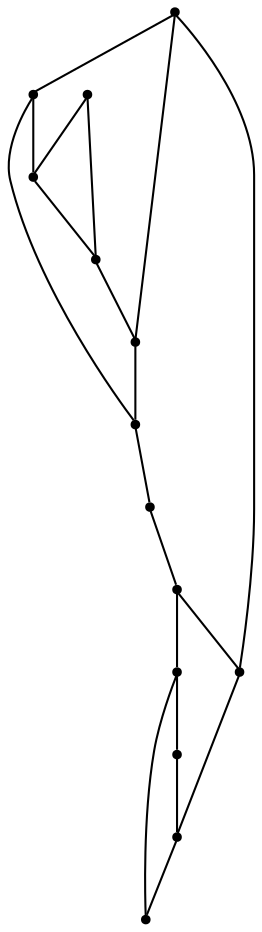 graph {
  node [shape=point,comment="{\"directed\":false,\"doi\":\"10.1007/978-3-030-04414-5_34\",\"figure\":\"3 (2)\"}"]

  v0 [pos="522.6582827412976,321.31516672703657"]
  v1 [pos="522.6582827412976,276.41695266923904"]
  v2 [pos="477.7594548310735,321.31516672703657"]
  v3 [pos="432.8606269208494,321.31516672703657"]
  v4 [pos="477.75945483107364,366.21363513538756"]
  v5 [pos="432.8606269208494,366.21363513538756"]
  v6 [pos="432.8606269208494,411.1118531674125"]
  v7 [pos="387.9617990106253,276.41695266923904"]
  v8 [pos="387.9617990106253,321.31516672703657"]
  v9 [pos="387.9617990106253,411.11185316741245"]
  v10 [pos="343.0630028946101,321.31516672703657"]
  v11 [pos="343.06300289461,366.21363513538756"]
  v12 [pos="298.1641749843859,321.31516672703657"]
  v13 [pos="253.2653391256096,321.31516672703657"]

  v0 -- v6 [id="-1",pos="522.6582827412976,321.31516672703657 522.6582588956411,411.11183329627545 522.6582588956411,411.11183329627545 522.6582588956411,411.11183329627545 432.8606269208494,411.1118531674125 432.8606269208494,411.1118531674125 432.8606269208494,411.1118531674125"]
  v13 -- v7 [id="-2",pos="253.2653391256096,321.31516672703657 253.26122177556366,276.41701625687745 253.26122177556366,276.41701625687745 253.26122177556366,276.41701625687745 387.9617990106253,276.41695266923904 387.9617990106253,276.41695266923904 387.9617990106253,276.41695266923904"]
  v13 -- v9 [id="-3",pos="253.2653391256096,321.31516672703657 253.265355022714,411.11183329627545 253.265355022714,411.11183329627545 253.265355022714,411.11183329627545 387.9617990106253,411.11185316741245 387.9617990106253,411.11185316741245 387.9617990106253,411.11185316741245"]
  v11 -- v12 [id="-4",pos="343.06300289461,366.21363513538756 298.16001789157895,366.2135715477492 298.16001789157895,366.2135715477492 298.16001789157895,366.2135715477492 298.1641749843859,321.31516672703657 298.1641749843859,321.31516672703657 298.1641749843859,321.31516672703657"]
  v10 -- v12 [id="-5",pos="343.0630028946101,321.31516672703657 298.1641749843859,321.31516672703657 298.1641749843859,321.31516672703657 298.1641749843859,321.31516672703657"]
  v9 -- v8 [id="-6",pos="387.9617990106253,411.11185316741245 387.9617990106253,321.31516672703657 387.9617990106253,321.31516672703657 387.9617990106253,321.31516672703657"]
  v8 -- v10 [id="-7",pos="387.9617990106253,321.31516672703657 343.0630028946101,321.31516672703657 343.0630028946101,321.31516672703657 343.0630028946101,321.31516672703657"]
  v9 -- v6 [id="-8",pos="387.9617990106253,411.11185316741245 432.8606269208494,411.1118531674125 432.8606269208494,411.1118531674125 432.8606269208494,411.1118531674125"]
  v8 -- v7 [id="-9",pos="387.9617990106253,321.31516672703657 387.9617990106253,276.41695266923904 387.9617990106253,276.41695266923904 387.9617990106253,276.41695266923904"]
  v12 -- v13 [id="-10",pos="298.1641749843859,321.31516672703657 253.2653391256096,321.31516672703657 253.2653391256096,321.31516672703657 253.2653391256096,321.31516672703657"]
  v7 -- v1 [id="-11",pos="387.9617990106253,276.41695266923904 522.6582827412976,276.41695266923904 522.6582827412976,276.41695266923904 522.6582827412976,276.41695266923904"]
  v6 -- v5 [id="-12",pos="432.8606269208494,411.1118531674125 432.8606269208494,366.21363513538756 432.8606269208494,366.21363513538756 432.8606269208494,366.21363513538756"]
  v5 -- v4 [id="-13",pos="432.8606269208494,366.21363513538756 477.75945483107364,366.21363513538756 477.75945483107364,366.21363513538756 477.75945483107364,366.21363513538756"]
  v11 -- v10 [id="-14",pos="343.06300289461,366.21363513538756 343.0630028946101,321.31516672703657 343.0630028946101,321.31516672703657 343.0630028946101,321.31516672703657"]
  v3 -- v5 [id="-15",pos="432.8606269208494,321.31516672703657 432.8606269208494,366.21363513538756 432.8606269208494,366.21363513538756 432.8606269208494,366.21363513538756"]
  v4 -- v2 [id="-16",pos="477.75945483107364,366.21363513538756 477.7594548310735,321.31516672703657 477.7594548310735,321.31516672703657 477.7594548310735,321.31516672703657"]
  v2 -- v3 [id="-17",pos="477.7594548310735,321.31516672703657 432.8606269208494,321.31516672703657 432.8606269208494,321.31516672703657 432.8606269208494,321.31516672703657"]
  v0 -- v2 [id="-18",pos="522.6582827412976,321.31516672703657 477.7594548310735,321.31516672703657 477.7594548310735,321.31516672703657 477.7594548310735,321.31516672703657"]
  v1 -- v0 [id="-19",pos="522.6582827412976,276.41695266923904 522.6582827412976,321.31516672703657 522.6582827412976,321.31516672703657 522.6582827412976,321.31516672703657"]
}